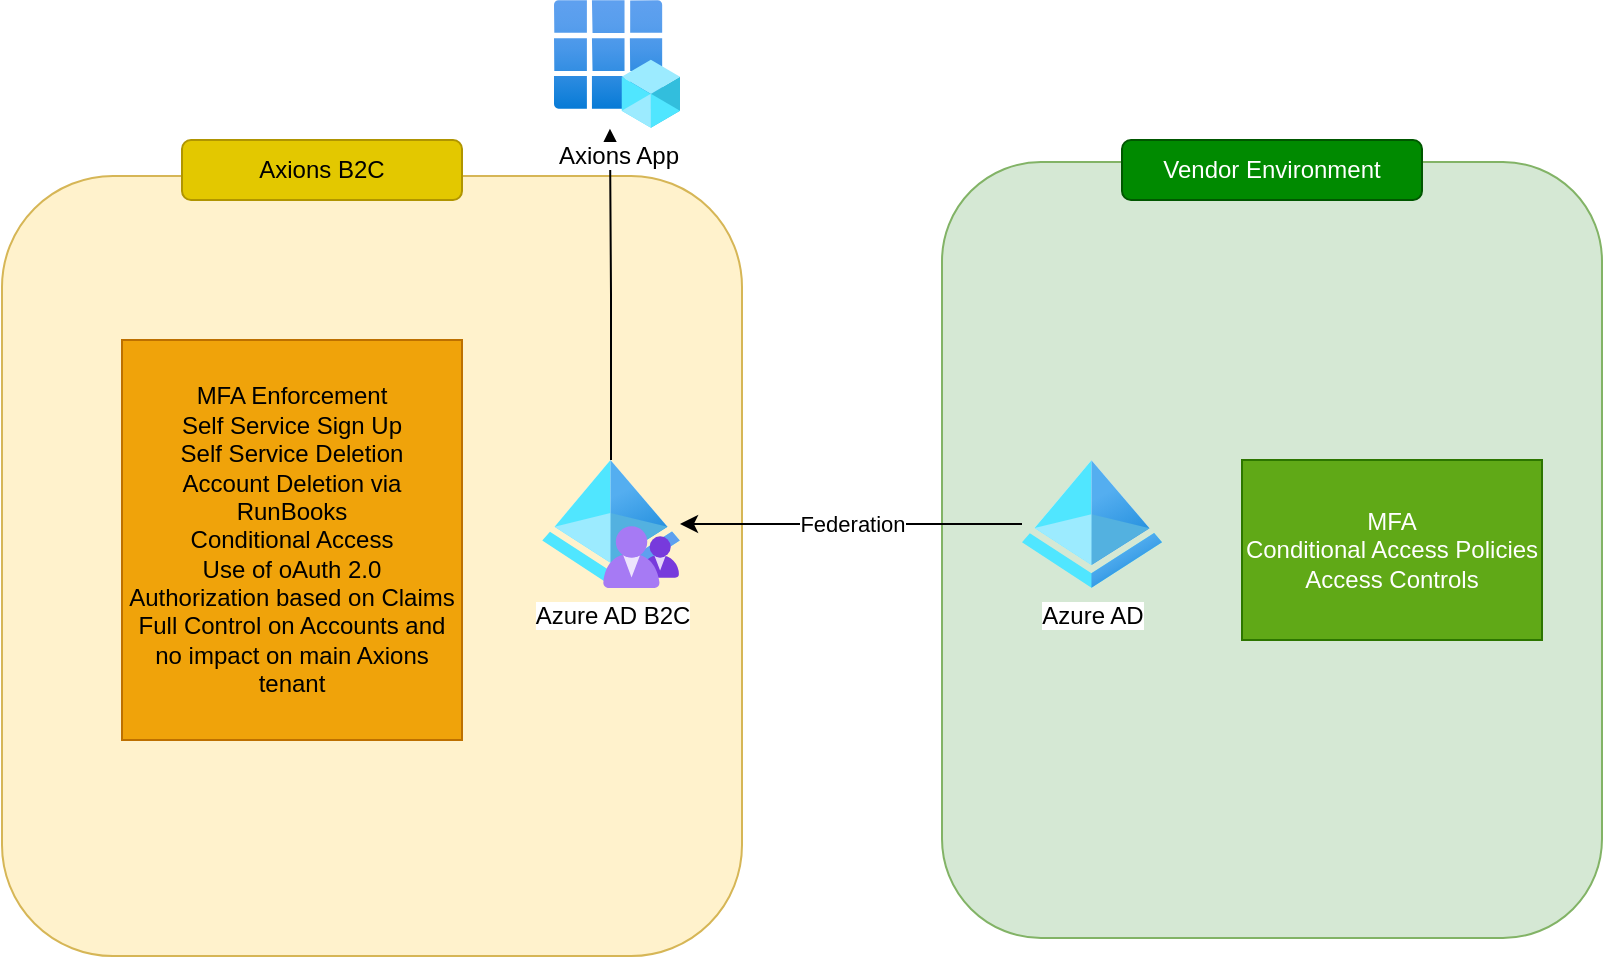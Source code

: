 <mxfile version="21.6.8" type="device">
  <diagram name="Page-1" id="zlGKribDC3WEBMQYlW1F">
    <mxGraphModel dx="1114" dy="709" grid="0" gridSize="10" guides="1" tooltips="1" connect="1" arrows="1" fold="1" page="1" pageScale="1" pageWidth="850" pageHeight="1100" math="0" shadow="0">
      <root>
        <mxCell id="0" />
        <mxCell id="1" parent="0" />
        <mxCell id="R2VfWVU5jhdkpsjYYUNA-11" value="" style="rounded=1;whiteSpace=wrap;html=1;fillColor=#fff2cc;strokeColor=#d6b656;" vertex="1" parent="1">
          <mxGeometry x="40" y="138" width="370" height="390" as="geometry" />
        </mxCell>
        <mxCell id="R2VfWVU5jhdkpsjYYUNA-6" style="edgeStyle=orthogonalEdgeStyle;rounded=0;orthogonalLoop=1;jettySize=auto;html=1;entryX=0.444;entryY=1.005;entryDx=0;entryDy=0;entryPerimeter=0;" edge="1" parent="1" source="R2VfWVU5jhdkpsjYYUNA-2" target="R2VfWVU5jhdkpsjYYUNA-5">
          <mxGeometry relative="1" as="geometry" />
        </mxCell>
        <mxCell id="R2VfWVU5jhdkpsjYYUNA-7" value="" style="rounded=1;whiteSpace=wrap;html=1;fillColor=#d5e8d4;strokeColor=#82b366;" vertex="1" parent="1">
          <mxGeometry x="510" y="131" width="330" height="388" as="geometry" />
        </mxCell>
        <mxCell id="R2VfWVU5jhdkpsjYYUNA-2" value="Azure AD B2C" style="image;aspect=fixed;html=1;points=[];align=center;fontSize=12;image=img/lib/azure2/identity/Azure_AD_B2C.svg;" vertex="1" parent="1">
          <mxGeometry x="310" y="280" width="69" height="64" as="geometry" />
        </mxCell>
        <mxCell id="R2VfWVU5jhdkpsjYYUNA-4" value="Federation" style="edgeStyle=orthogonalEdgeStyle;rounded=0;orthogonalLoop=1;jettySize=auto;html=1;" edge="1" parent="1" source="R2VfWVU5jhdkpsjYYUNA-3" target="R2VfWVU5jhdkpsjYYUNA-2">
          <mxGeometry relative="1" as="geometry" />
        </mxCell>
        <mxCell id="R2VfWVU5jhdkpsjYYUNA-3" value="Azure AD" style="image;aspect=fixed;html=1;points=[];align=center;fontSize=12;image=img/lib/azure2/identity/Azure_Active_Directory.svg;" vertex="1" parent="1">
          <mxGeometry x="550" y="280" width="70" height="64" as="geometry" />
        </mxCell>
        <mxCell id="R2VfWVU5jhdkpsjYYUNA-5" value="Axions App" style="image;aspect=fixed;html=1;points=[];align=center;fontSize=12;image=img/lib/azure2/identity/App_Registrations.svg;" vertex="1" parent="1">
          <mxGeometry x="316" y="50" width="63" height="64" as="geometry" />
        </mxCell>
        <mxCell id="R2VfWVU5jhdkpsjYYUNA-9" value="Vendor Environment" style="rounded=1;whiteSpace=wrap;html=1;fillColor=#008a00;fontColor=#ffffff;strokeColor=#005700;" vertex="1" parent="1">
          <mxGeometry x="600" y="120" width="150" height="30" as="geometry" />
        </mxCell>
        <mxCell id="R2VfWVU5jhdkpsjYYUNA-10" value="MFA&lt;br&gt;Conditional Access Policies&lt;br&gt;Access Controls" style="rounded=0;whiteSpace=wrap;html=1;fillColor=#60a917;fontColor=#ffffff;strokeColor=#2D7600;" vertex="1" parent="1">
          <mxGeometry x="660" y="280" width="150" height="90" as="geometry" />
        </mxCell>
        <mxCell id="R2VfWVU5jhdkpsjYYUNA-13" value="Axions B2C" style="rounded=1;whiteSpace=wrap;html=1;fillColor=#e3c800;fontColor=#000000;strokeColor=#B09500;" vertex="1" parent="1">
          <mxGeometry x="130" y="120" width="140" height="30" as="geometry" />
        </mxCell>
        <mxCell id="R2VfWVU5jhdkpsjYYUNA-15" value="MFA Enforcement&lt;br&gt;Self Service Sign Up&lt;br&gt;Self Service Deletion&lt;br&gt;Account Deletion via RunBooks&lt;br&gt;Conditional Access&lt;br&gt;Use of oAuth 2.0&lt;br&gt;Authorization based on Claims&lt;br&gt;Full Control on Accounts and no impact on main Axions tenant" style="rounded=0;whiteSpace=wrap;html=1;fillColor=#f0a30a;fontColor=#000000;strokeColor=#BD7000;" vertex="1" parent="1">
          <mxGeometry x="100" y="220" width="170" height="200" as="geometry" />
        </mxCell>
      </root>
    </mxGraphModel>
  </diagram>
</mxfile>

